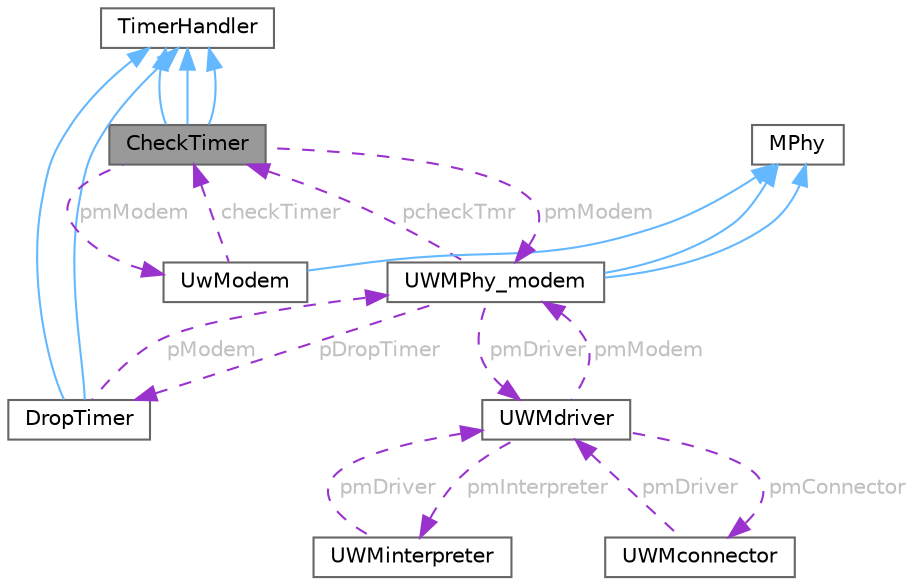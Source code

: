 digraph "CheckTimer"
{
 // LATEX_PDF_SIZE
  bgcolor="transparent";
  edge [fontname=Helvetica,fontsize=10,labelfontname=Helvetica,labelfontsize=10];
  node [fontname=Helvetica,fontsize=10,shape=box,height=0.2,width=0.4];
  Node1 [id="Node000001",label="CheckTimer",height=0.2,width=0.4,color="gray40", fillcolor="grey60", style="filled", fontcolor="black",tooltip="The class used by UwModem to handle simulator's event expirations; it is exploited to schedule the re..."];
  Node2 -> Node1 [id="edge1_Node000001_Node000002",dir="back",color="steelblue1",style="solid",tooltip=" "];
  Node2 [id="Node000002",label="TimerHandler",height=0.2,width=0.4,color="gray40", fillcolor="white", style="filled",tooltip=" "];
  Node2 -> Node1 [id="edge2_Node000001_Node000002",dir="back",color="steelblue1",style="solid",tooltip=" "];
  Node2 -> Node1 [id="edge3_Node000001_Node000002",dir="back",color="steelblue1",style="solid",tooltip=" "];
  Node3 -> Node1 [id="edge4_Node000001_Node000003",dir="back",color="darkorchid3",style="dashed",tooltip=" ",label=" pmModem",fontcolor="grey" ];
  Node3 [id="Node000003",label="UwModem",height=0.2,width=0.4,color="gray40", fillcolor="white", style="filled",URL="$classUwModem.html",tooltip="Class that implements the interface to DESERT, as used through Tcl scripts."];
  Node4 -> Node3 [id="edge5_Node000003_Node000004",dir="back",color="steelblue1",style="solid",tooltip=" "];
  Node4 [id="Node000004",label="MPhy",height=0.2,width=0.4,color="gray40", fillcolor="white", style="filled",tooltip=" "];
  Node1 -> Node3 [id="edge6_Node000003_Node000001",dir="back",color="darkorchid3",style="dashed",tooltip=" ",label=" checkTimer",fontcolor="grey" ];
  Node5 -> Node1 [id="edge7_Node000001_Node000005",dir="back",color="darkorchid3",style="dashed",tooltip=" ",label=" pmModem",fontcolor="grey" ];
  Node5 [id="Node000005",label="UWMPhy_modem",height=0.2,width=0.4,color="gray40", fillcolor="white", style="filled",URL="$classUWMPhy__modem.html",tooltip="The main class implementing the module used to implement the interface between ns2/NS-Miracle and rea..."];
  Node4 -> Node5 [id="edge8_Node000005_Node000004",dir="back",color="steelblue1",style="solid",tooltip=" "];
  Node4 -> Node5 [id="edge9_Node000005_Node000004",dir="back",color="steelblue1",style="solid",tooltip=" "];
  Node1 -> Node5 [id="edge10_Node000005_Node000001",dir="back",color="darkorchid3",style="dashed",tooltip=" ",label=" pcheckTmr",fontcolor="grey" ];
  Node6 -> Node5 [id="edge11_Node000005_Node000006",dir="back",color="darkorchid3",style="dashed",tooltip=" ",label=" pmDriver",fontcolor="grey" ];
  Node6 [id="Node000006",label="UWMdriver",height=0.2,width=0.4,color="gray40", fillcolor="white", style="filled",URL="$classUWMdriver.html",tooltip="The class needed by UWMPhy_modem to handle the different transmissions cases and corresponding protoc..."];
  Node5 -> Node6 [id="edge12_Node000006_Node000005",dir="back",color="darkorchid3",style="dashed",tooltip=" ",label=" pmModem",fontcolor="grey" ];
  Node7 -> Node6 [id="edge13_Node000006_Node000007",dir="back",color="darkorchid3",style="dashed",tooltip=" ",label=" pmInterpreter",fontcolor="grey" ];
  Node7 [id="Node000007",label="UWMinterpreter",height=0.2,width=0.4,color="gray40", fillcolor="white", style="filled",URL="$classUWMinterpreter.html",tooltip="This class is in charge of building/parsing the necessary messages to make the UWMdriver able to comm..."];
  Node6 -> Node7 [id="edge14_Node000007_Node000006",dir="back",color="darkorchid3",style="dashed",tooltip=" ",label=" pmDriver",fontcolor="grey" ];
  Node8 -> Node6 [id="edge15_Node000006_Node000008",dir="back",color="darkorchid3",style="dashed",tooltip=" ",label=" pmConnector",fontcolor="grey" ];
  Node8 [id="Node000008",label="UWMconnector",height=0.2,width=0.4,color="gray40", fillcolor="white", style="filled",URL="$classUWMconnector.html",tooltip="The class needed by UWMPhy_modem to manage string exchange with the modem."];
  Node6 -> Node8 [id="edge16_Node000008_Node000006",dir="back",color="darkorchid3",style="dashed",tooltip=" ",label=" pmDriver",fontcolor="grey" ];
  Node9 -> Node5 [id="edge17_Node000005_Node000009",dir="back",color="darkorchid3",style="dashed",tooltip=" ",label=" pDropTimer",fontcolor="grey" ];
  Node9 [id="Node000009",label="DropTimer",height=0.2,width=0.4,color="gray40", fillcolor="white", style="filled",URL="$classDropTimer.html",tooltip=" "];
  Node2 -> Node9 [id="edge18_Node000009_Node000002",dir="back",color="steelblue1",style="solid",tooltip=" "];
  Node2 -> Node9 [id="edge19_Node000009_Node000002",dir="back",color="steelblue1",style="solid",tooltip=" "];
  Node5 -> Node9 [id="edge20_Node000009_Node000005",dir="back",color="darkorchid3",style="dashed",tooltip=" ",label=" pModem",fontcolor="grey" ];
}
